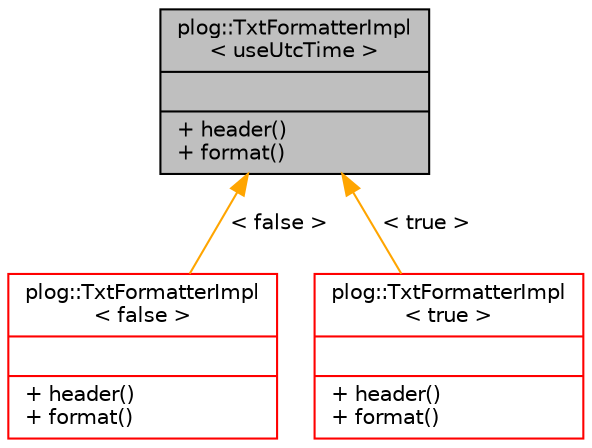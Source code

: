 digraph "plog::TxtFormatterImpl&lt; useUtcTime &gt;"
{
 // LATEX_PDF_SIZE
  bgcolor="transparent";
  edge [fontname="Helvetica",fontsize="10",labelfontname="Helvetica",labelfontsize="10"];
  node [fontname="Helvetica",fontsize="10",shape=record];
  Node1 [label="{plog::TxtFormatterImpl\l\< useUtcTime \>\n||+ header()\l+ format()\l}",height=0.2,width=0.4,color="black", fillcolor="grey75", style="filled", fontcolor="black",tooltip=" "];
  Node1 -> Node2 [dir="back",color="orange",fontsize="10",style="solid",label=" \< false \>" ,fontname="Helvetica"];
  Node2 [label="{plog::TxtFormatterImpl\l\< false \>\n||+ header()\l+ format()\l}",height=0.2,width=0.4,color="red",URL="$classplog_1_1_txt_formatter_impl.html",tooltip=" "];
  Node1 -> Node4 [dir="back",color="orange",fontsize="10",style="solid",label=" \< true \>" ,fontname="Helvetica"];
  Node4 [label="{plog::TxtFormatterImpl\l\< true \>\n||+ header()\l+ format()\l}",height=0.2,width=0.4,color="red",URL="$classplog_1_1_txt_formatter_impl.html",tooltip=" "];
}
